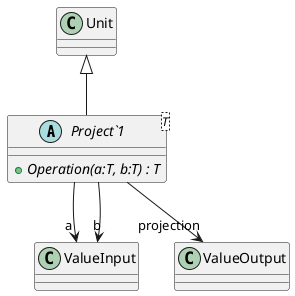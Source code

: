 @startuml
abstract class "Project`1"<T> {
    + {abstract} Operation(a:T, b:T) : T
}
Unit <|-- "Project`1"
"Project`1" --> "a" ValueInput
"Project`1" --> "b" ValueInput
"Project`1" --> "projection" ValueOutput
@enduml
